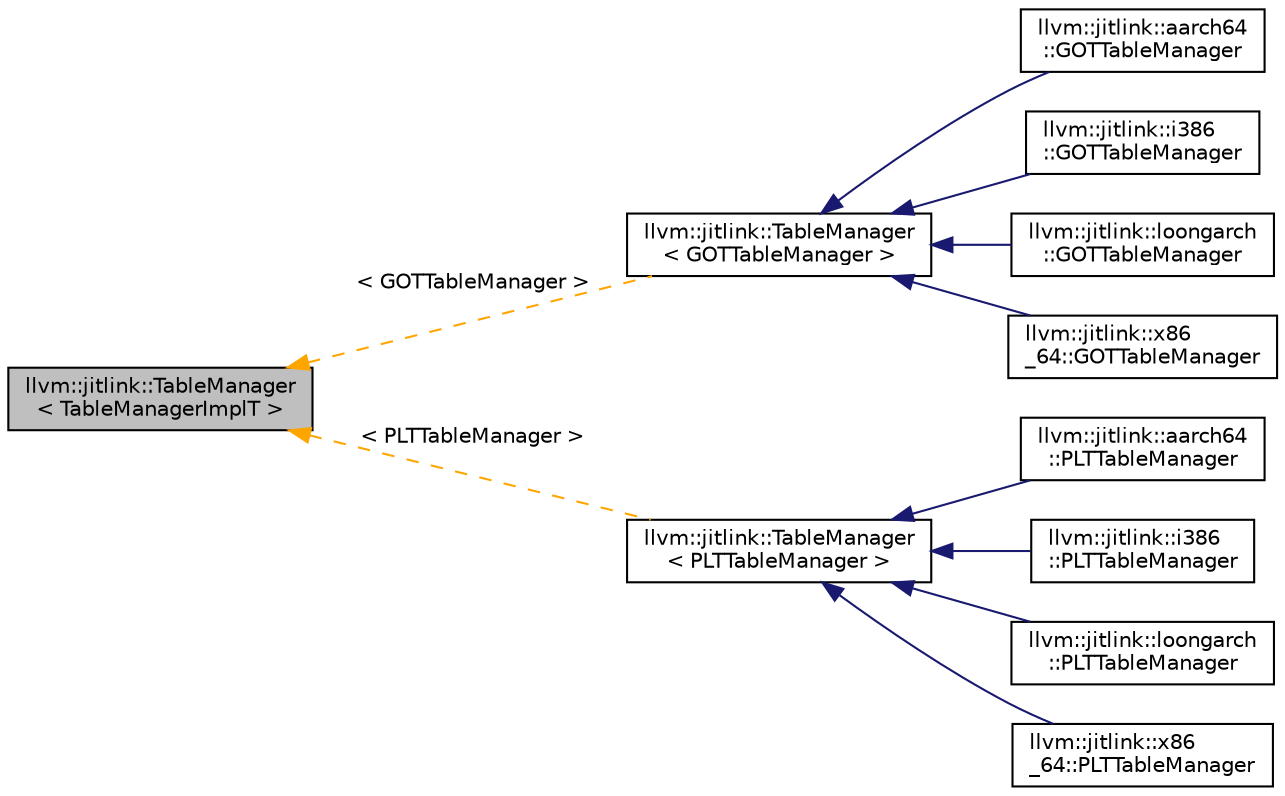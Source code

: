 digraph "llvm::jitlink::TableManager&lt; TableManagerImplT &gt;"
{
 // LATEX_PDF_SIZE
  bgcolor="transparent";
  edge [fontname="Helvetica",fontsize="10",labelfontname="Helvetica",labelfontsize="10"];
  node [fontname="Helvetica",fontsize="10",shape=record];
  rankdir="LR";
  Node1 [label="llvm::jitlink::TableManager\l\< TableManagerImplT \>",height=0.2,width=0.4,color="black", fillcolor="grey75", style="filled", fontcolor="black",tooltip="A CRTP base for tables that are built on demand, e.g."];
  Node1 -> Node2 [dir="back",color="orange",fontsize="10",style="dashed",label=" \< GOTTableManager \>" ,fontname="Helvetica"];
  Node2 [label="llvm::jitlink::TableManager\l\< GOTTableManager \>",height=0.2,width=0.4,color="black",URL="$classllvm_1_1jitlink_1_1TableManager.html",tooltip=" "];
  Node2 -> Node3 [dir="back",color="midnightblue",fontsize="10",style="solid",fontname="Helvetica"];
  Node3 [label="llvm::jitlink::aarch64\l::GOTTableManager",height=0.2,width=0.4,color="black",URL="$classllvm_1_1jitlink_1_1aarch64_1_1GOTTableManager.html",tooltip="Global Offset Table Builder."];
  Node2 -> Node4 [dir="back",color="midnightblue",fontsize="10",style="solid",fontname="Helvetica"];
  Node4 [label="llvm::jitlink::i386\l::GOTTableManager",height=0.2,width=0.4,color="black",URL="$classllvm_1_1jitlink_1_1i386_1_1GOTTableManager.html",tooltip="Global Offset Table Builder."];
  Node2 -> Node5 [dir="back",color="midnightblue",fontsize="10",style="solid",fontname="Helvetica"];
  Node5 [label="llvm::jitlink::loongarch\l::GOTTableManager",height=0.2,width=0.4,color="black",URL="$classllvm_1_1jitlink_1_1loongarch_1_1GOTTableManager.html",tooltip="Global Offset Table Builder."];
  Node2 -> Node6 [dir="back",color="midnightblue",fontsize="10",style="solid",fontname="Helvetica"];
  Node6 [label="llvm::jitlink::x86\l_64::GOTTableManager",height=0.2,width=0.4,color="black",URL="$classllvm_1_1jitlink_1_1x86__64_1_1GOTTableManager.html",tooltip="Global Offset Table Builder."];
  Node1 -> Node7 [dir="back",color="orange",fontsize="10",style="dashed",label=" \< PLTTableManager \>" ,fontname="Helvetica"];
  Node7 [label="llvm::jitlink::TableManager\l\< PLTTableManager \>",height=0.2,width=0.4,color="black",URL="$classllvm_1_1jitlink_1_1TableManager.html",tooltip=" "];
  Node7 -> Node8 [dir="back",color="midnightblue",fontsize="10",style="solid",fontname="Helvetica"];
  Node8 [label="llvm::jitlink::aarch64\l::PLTTableManager",height=0.2,width=0.4,color="black",URL="$classllvm_1_1jitlink_1_1aarch64_1_1PLTTableManager.html",tooltip="Procedure Linkage Table Builder."];
  Node7 -> Node9 [dir="back",color="midnightblue",fontsize="10",style="solid",fontname="Helvetica"];
  Node9 [label="llvm::jitlink::i386\l::PLTTableManager",height=0.2,width=0.4,color="black",URL="$classllvm_1_1jitlink_1_1i386_1_1PLTTableManager.html",tooltip="Procedure Linkage Table Builder."];
  Node7 -> Node10 [dir="back",color="midnightblue",fontsize="10",style="solid",fontname="Helvetica"];
  Node10 [label="llvm::jitlink::loongarch\l::PLTTableManager",height=0.2,width=0.4,color="black",URL="$classllvm_1_1jitlink_1_1loongarch_1_1PLTTableManager.html",tooltip="Procedure Linkage Table Builder."];
  Node7 -> Node11 [dir="back",color="midnightblue",fontsize="10",style="solid",fontname="Helvetica"];
  Node11 [label="llvm::jitlink::x86\l_64::PLTTableManager",height=0.2,width=0.4,color="black",URL="$classllvm_1_1jitlink_1_1x86__64_1_1PLTTableManager.html",tooltip="Procedure Linkage Table Builder."];
}
